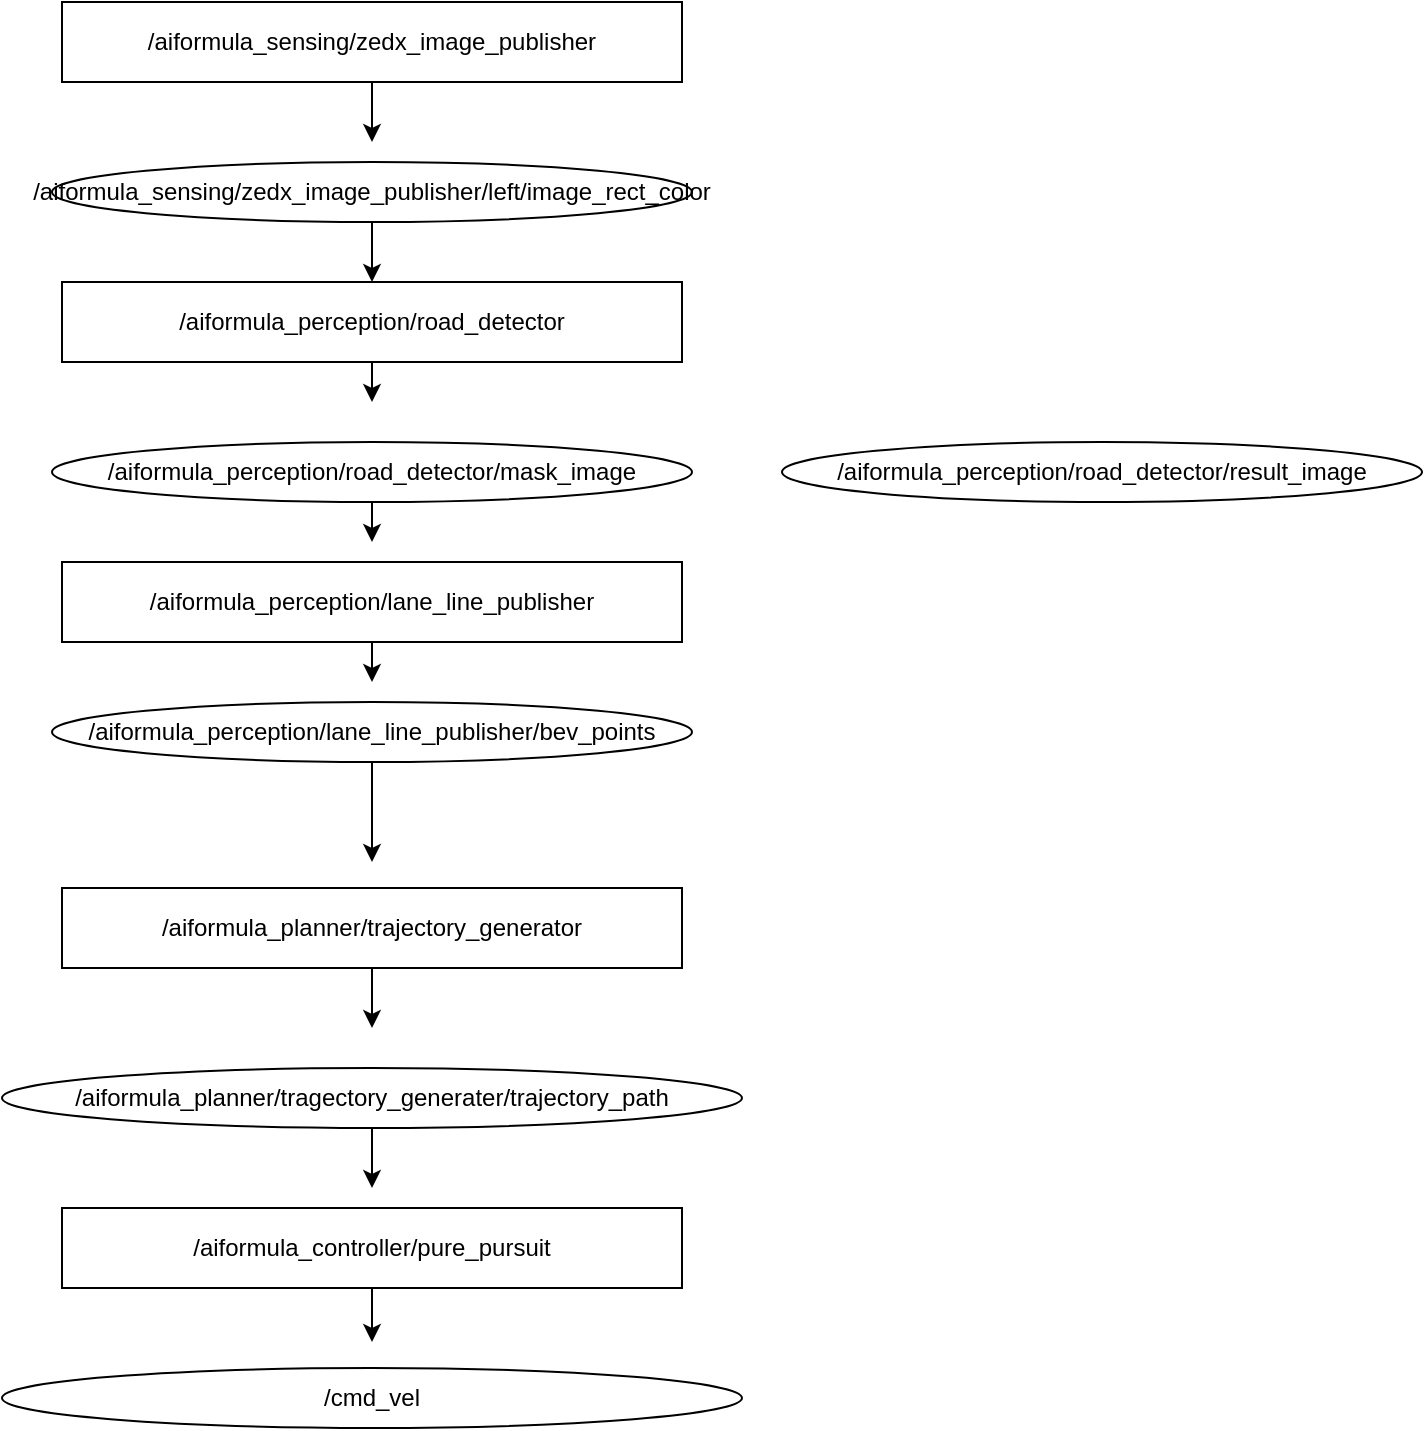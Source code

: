 <mxfile>
    <diagram id="bequwu1IvHDEBme6J6zR" name="Page-1">
        <mxGraphModel dx="746" dy="576" grid="1" gridSize="10" guides="1" tooltips="1" connect="1" arrows="1" fold="1" page="1" pageScale="1" pageWidth="850" pageHeight="1100" math="0" shadow="0">
            <root>
                <mxCell id="0"/>
                <mxCell id="1" parent="0"/>
                <mxCell id="5" style="edgeStyle=none;html=1;" parent="1" source="2" edge="1">
                    <mxGeometry relative="1" as="geometry">
                        <mxPoint x="195" y="260" as="targetPoint"/>
                    </mxGeometry>
                </mxCell>
                <mxCell id="2" value="/aiformula_sensing/zedx_image_publisher" style="whiteSpace=wrap;html=1;" parent="1" vertex="1">
                    <mxGeometry x="40" y="190" width="310" height="40" as="geometry"/>
                </mxCell>
                <mxCell id="15" style="edgeStyle=none;html=1;exitX=0.5;exitY=1;exitDx=0;exitDy=0;" parent="1" source="3" edge="1">
                    <mxGeometry relative="1" as="geometry">
                        <mxPoint x="195" y="390" as="targetPoint"/>
                    </mxGeometry>
                </mxCell>
                <mxCell id="3" value="/aiformula_perception/road_detector" style="whiteSpace=wrap;html=1;" parent="1" vertex="1">
                    <mxGeometry x="40" y="330" width="310" height="40" as="geometry"/>
                </mxCell>
                <mxCell id="14" style="edgeStyle=none;html=1;exitX=0.5;exitY=1;exitDx=0;exitDy=0;entryX=0.5;entryY=0;entryDx=0;entryDy=0;" parent="1" source="4" target="3" edge="1">
                    <mxGeometry relative="1" as="geometry"/>
                </mxCell>
                <mxCell id="4" value="/aiformula_sensing/zedx_image_publisher/left/image_rect_color" style="ellipse;whiteSpace=wrap;html=1;" parent="1" vertex="1">
                    <mxGeometry x="35" y="270" width="320" height="30" as="geometry"/>
                </mxCell>
                <mxCell id="17" style="edgeStyle=none;html=1;exitX=0.5;exitY=1;exitDx=0;exitDy=0;" parent="1" source="6" edge="1">
                    <mxGeometry relative="1" as="geometry">
                        <mxPoint x="195" y="530" as="targetPoint"/>
                    </mxGeometry>
                </mxCell>
                <mxCell id="6" value="/aiformula_perception/lane_line_publisher" style="whiteSpace=wrap;html=1;" parent="1" vertex="1">
                    <mxGeometry x="40" y="470" width="310" height="40" as="geometry"/>
                </mxCell>
                <mxCell id="7" value="/aiformula_perception/road_detector/result_image" style="ellipse;whiteSpace=wrap;html=1;" parent="1" vertex="1">
                    <mxGeometry x="400" y="410" width="320" height="30" as="geometry"/>
                </mxCell>
                <mxCell id="16" style="edgeStyle=none;html=1;exitX=0.5;exitY=1;exitDx=0;exitDy=0;" parent="1" source="8" edge="1">
                    <mxGeometry relative="1" as="geometry">
                        <mxPoint x="195" y="460" as="targetPoint"/>
                    </mxGeometry>
                </mxCell>
                <mxCell id="8" value="/aiformula_perception/road_detector/mask_image" style="ellipse;whiteSpace=wrap;html=1;" parent="1" vertex="1">
                    <mxGeometry x="35" y="410" width="320" height="30" as="geometry"/>
                </mxCell>
                <mxCell id="19" style="edgeStyle=none;html=1;exitX=0.5;exitY=1;exitDx=0;exitDy=0;" parent="1" source="9" edge="1">
                    <mxGeometry relative="1" as="geometry">
                        <mxPoint x="195" y="703" as="targetPoint"/>
                    </mxGeometry>
                </mxCell>
                <mxCell id="9" value="/aiformula_planner/trajectory_generator" style="whiteSpace=wrap;html=1;" parent="1" vertex="1">
                    <mxGeometry x="40" y="633" width="310" height="40" as="geometry"/>
                </mxCell>
                <mxCell id="18" style="edgeStyle=none;html=1;exitX=0.5;exitY=1;exitDx=0;exitDy=0;" parent="1" source="10" edge="1">
                    <mxGeometry relative="1" as="geometry">
                        <mxPoint x="195" y="620" as="targetPoint"/>
                    </mxGeometry>
                </mxCell>
                <mxCell id="10" value="/aiformula_perception/lane_line_publisher/bev_points" style="ellipse;whiteSpace=wrap;html=1;" parent="1" vertex="1">
                    <mxGeometry x="35" y="540" width="320" height="30" as="geometry"/>
                </mxCell>
                <mxCell id="20" style="edgeStyle=none;html=1;exitX=0.5;exitY=1;exitDx=0;exitDy=0;" parent="1" source="11" edge="1">
                    <mxGeometry relative="1" as="geometry">
                        <mxPoint x="195" y="783" as="targetPoint"/>
                    </mxGeometry>
                </mxCell>
                <mxCell id="11" value="/aiformula_planner/tragectory_generater/trajectory_path" style="ellipse;whiteSpace=wrap;html=1;" parent="1" vertex="1">
                    <mxGeometry x="10" y="723" width="370" height="30" as="geometry"/>
                </mxCell>
                <mxCell id="21" style="edgeStyle=none;html=1;exitX=0.5;exitY=1;exitDx=0;exitDy=0;" parent="1" source="12" edge="1">
                    <mxGeometry relative="1" as="geometry">
                        <mxPoint x="195" y="860" as="targetPoint"/>
                    </mxGeometry>
                </mxCell>
                <mxCell id="12" value="/aiformula_controller/pure_pursuit" style="whiteSpace=wrap;html=1;" parent="1" vertex="1">
                    <mxGeometry x="40" y="793" width="310" height="40" as="geometry"/>
                </mxCell>
                <mxCell id="13" value="/cmd_vel" style="ellipse;whiteSpace=wrap;html=1;" parent="1" vertex="1">
                    <mxGeometry x="10" y="873" width="370" height="30" as="geometry"/>
                </mxCell>
            </root>
        </mxGraphModel>
    </diagram>
</mxfile>